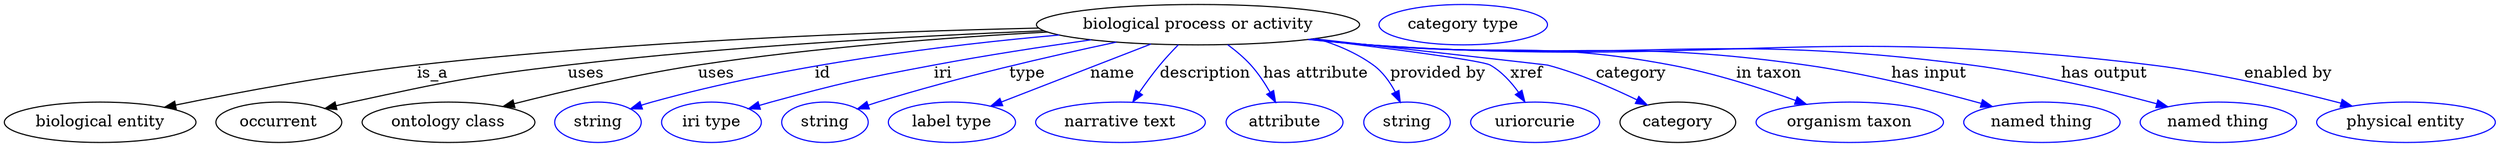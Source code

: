 digraph {
	graph [bb="0,0,2214.4,123"];
	node [label="\N"];
	"biological process or activity"	[height=0.5,
		label="biological process or activity",
		pos="1061.1,105",
		width=3.9899];
	"biological entity"	[height=0.5,
		pos="85.142,18",
		width=2.3651];
	"biological process or activity" -> "biological entity"	[label=is_a,
		lp="381.14,61.5",
		pos="e,142.35,31.343 919.5,101.97 778.96,98.746 557.61,90.436 367.14,69 293.15,60.672 209.22,44.977 152.3,33.384"];
	occurrent	[height=0.5,
		pos="244.14,18",
		width=1.5526];
	"biological process or activity" -> occurrent	[label=uses,
		lp="517.64,61.5",
		pos="e,285.28,30.326 924.13,99.561 810.52,94.892 644.94,85.802 501.14,69 415.14,58.952 393.77,54.304 309.14,36 304.54,35.004 299.77,33.9 \
295.01,32.746"];
	"ontology class"	[height=0.5,
		pos="395.14,18",
		width=2.1304];
	"biological process or activity" -> "ontology class"	[label=uses,
		lp="633.64,61.5",
		pos="e,443.7,32.043 927,98.423 838.62,93.522 720.55,84.638 617.14,69 561.03,60.514 498,45.81 453.48,34.537"];
	id	[color=blue,
		height=0.5,
		label=string,
		pos="528.14,18",
		width=1.0652];
	"biological process or activity" -> id	[color=blue,
		label=id,
		lp="728.14,61.5",
		pos="e,557.13,29.99 937.73,95.73 838.6,86.942 696.56,69.491 576.14,36 573.03,35.135 569.84,34.172 566.64,33.155",
		style=solid];
	iri	[color=blue,
		height=0.5,
		label="iri type",
		pos="629.14,18",
		width=1.2277];
	"biological process or activity" -> iri	[color=blue,
		label=iri,
		lp="835.14,61.5",
		pos="e,662.43,29.938 966.08,91.47 923.46,85.419 872.65,77.605 827.14,69 762.63,56.801 746.51,53.205 683.14,36 679.56,35.029 675.87,33.974 \
672.17,32.883",
		style=solid];
	type	[color=blue,
		height=0.5,
		label=string,
		pos="730.14,18",
		width=1.0652];
	"biological process or activity" -> type	[color=blue,
		label=type,
		lp="909.14,61.5",
		pos="e,759.09,29.935 988.64,89.43 930.82,77.144 848.06,58.064 777.14,36 774.38,35.142 771.55,34.22 768.7,33.265",
		style=solid];
	name	[color=blue,
		height=0.5,
		label="label type",
		pos="843.14,18",
		width=1.5707];
	"biological process or activity" -> name	[color=blue,
		label=name,
		lp="986.14,61.5",
		pos="e,877.6,32.437 1019.4,87.712 981.41,72.913 925.62,51.159 887.02,36.11",
		style=solid];
	description	[color=blue,
		height=0.5,
		label="narrative text",
		pos="993.14,18",
		width=2.0943];
	"biological process or activity" -> description	[color=blue,
		label=description,
		lp="1066.6,61.5",
		pos="e,1003.3,36.264 1042.6,86.854 1037.1,81.369 1031.1,75.126 1026.1,69 1020,61.506 1014,52.858 1008.8,44.883",
		style=solid];
	"has attribute"	[color=blue,
		height=0.5,
		label=attribute,
		pos="1138.1,18",
		width=1.4443];
	"biological process or activity" -> "has attribute"	[color=blue,
		label="has attribute",
		lp="1165.1,61.5",
		pos="e,1129.8,35.806 1086.9,87.007 1093.9,81.713 1101.2,75.535 1107.1,69 1113.7,61.751 1119.7,52.916 1124.7,44.701",
		style=solid];
	"provided by"	[color=blue,
		height=0.5,
		label=string,
		pos="1246.1,18",
		width=1.0652];
	"biological process or activity" -> "provided by"	[color=blue,
		label="provided by",
		lp="1272.6,61.5",
		pos="e,1240.1,35.857 1165.8,92.533 1183.7,87.28 1201.3,79.752 1216.1,69 1224.5,62.987 1230.9,53.899 1235.6,45.113",
		style=solid];
	xref	[color=blue,
		height=0.5,
		label=uriorcurie,
		pos="1360.1,18",
		width=1.5887];
	"biological process or activity" -> xref	[color=blue,
		label=xref,
		lp="1351.6,61.5",
		pos="e,1351,35.774 1161.6,92.087 1231,83.583 1312,72.975 1319.1,69 1329.6,63.132 1338.5,53.413 1345.3,44.095",
		style=solid];
	category	[height=0.5,
		pos="1487.1,18",
		width=1.4263];
	"biological process or activity" -> category	[color=blue,
		label=category,
		lp="1444.6,61.5",
		pos="e,1459.6,33.496 1164.3,92.401 1253.7,82.342 1368.9,69.337 1370.1,69 1398,61.643 1427.8,48.811 1450.4,37.989",
		style=solid];
	"in taxon"	[color=blue,
		height=0.5,
		label="organism taxon",
		pos="1640.1,18",
		width=2.3109];
	"biological process or activity" -> "in taxon"	[color=blue,
		label="in taxon",
		lp="1568.1,61.5",
		pos="e,1601.3,33.956 1161.6,92.127 1178.8,90.28 1196.5,88.493 1213.1,87 1331.6,76.388 1363.2,90.889 1480.1,69 1518.3,61.847 1560.2,48.55 \
1591.6,37.466",
		style=solid];
	"has input"	[color=blue,
		height=0.5,
		label="named thing",
		pos="1811.1,18",
		width=1.9318];
	"biological process or activity" -> "has input"	[color=blue,
		label="has input",
		lp="1710.6,61.5",
		pos="e,1767,32.078 1160.4,91.959 1177.9,90.098 1196.1,88.349 1213.1,87 1385.2,73.399 1430.2,93.098 1601.1,69 1654.9,61.42 1715.1,46.405 \
1757.2,34.798",
		style=solid];
	"has output"	[color=blue,
		height=0.5,
		label="named thing",
		pos="1968.1,18",
		width=1.9318];
	"biological process or activity" -> "has output"	[color=blue,
		label="has output",
		lp="1866.6,61.5",
		pos="e,1923.1,31.884 1159.6,91.862 1177.4,89.988 1195.8,88.26 1213.1,87 1450.4,69.765 1512.2,99.501 1748.1,69 1805.2,61.624 1869.2,46.251 \
1913.4,34.486",
		style=solid];
	"enabled by"	[color=blue,
		height=0.5,
		label="physical entity",
		pos="2135.1,18",
		width=2.2026];
	"biological process or activity" -> "enabled by"	[color=blue,
		label="enabled by",
		lp="2030.6,61.5",
		pos="e,2087.1,32.441 1159.1,91.793 1177.1,89.914 1195.7,88.202 1213.1,87 1521.9,65.784 1602,106.59 1909.1,69 1967,61.919 2031.8,46.814 \
2077.2,35.048",
		style=solid];
	"named thing_category"	[color=blue,
		height=0.5,
		label="category type",
		pos="1297.1,105",
		width=2.0762];
}
